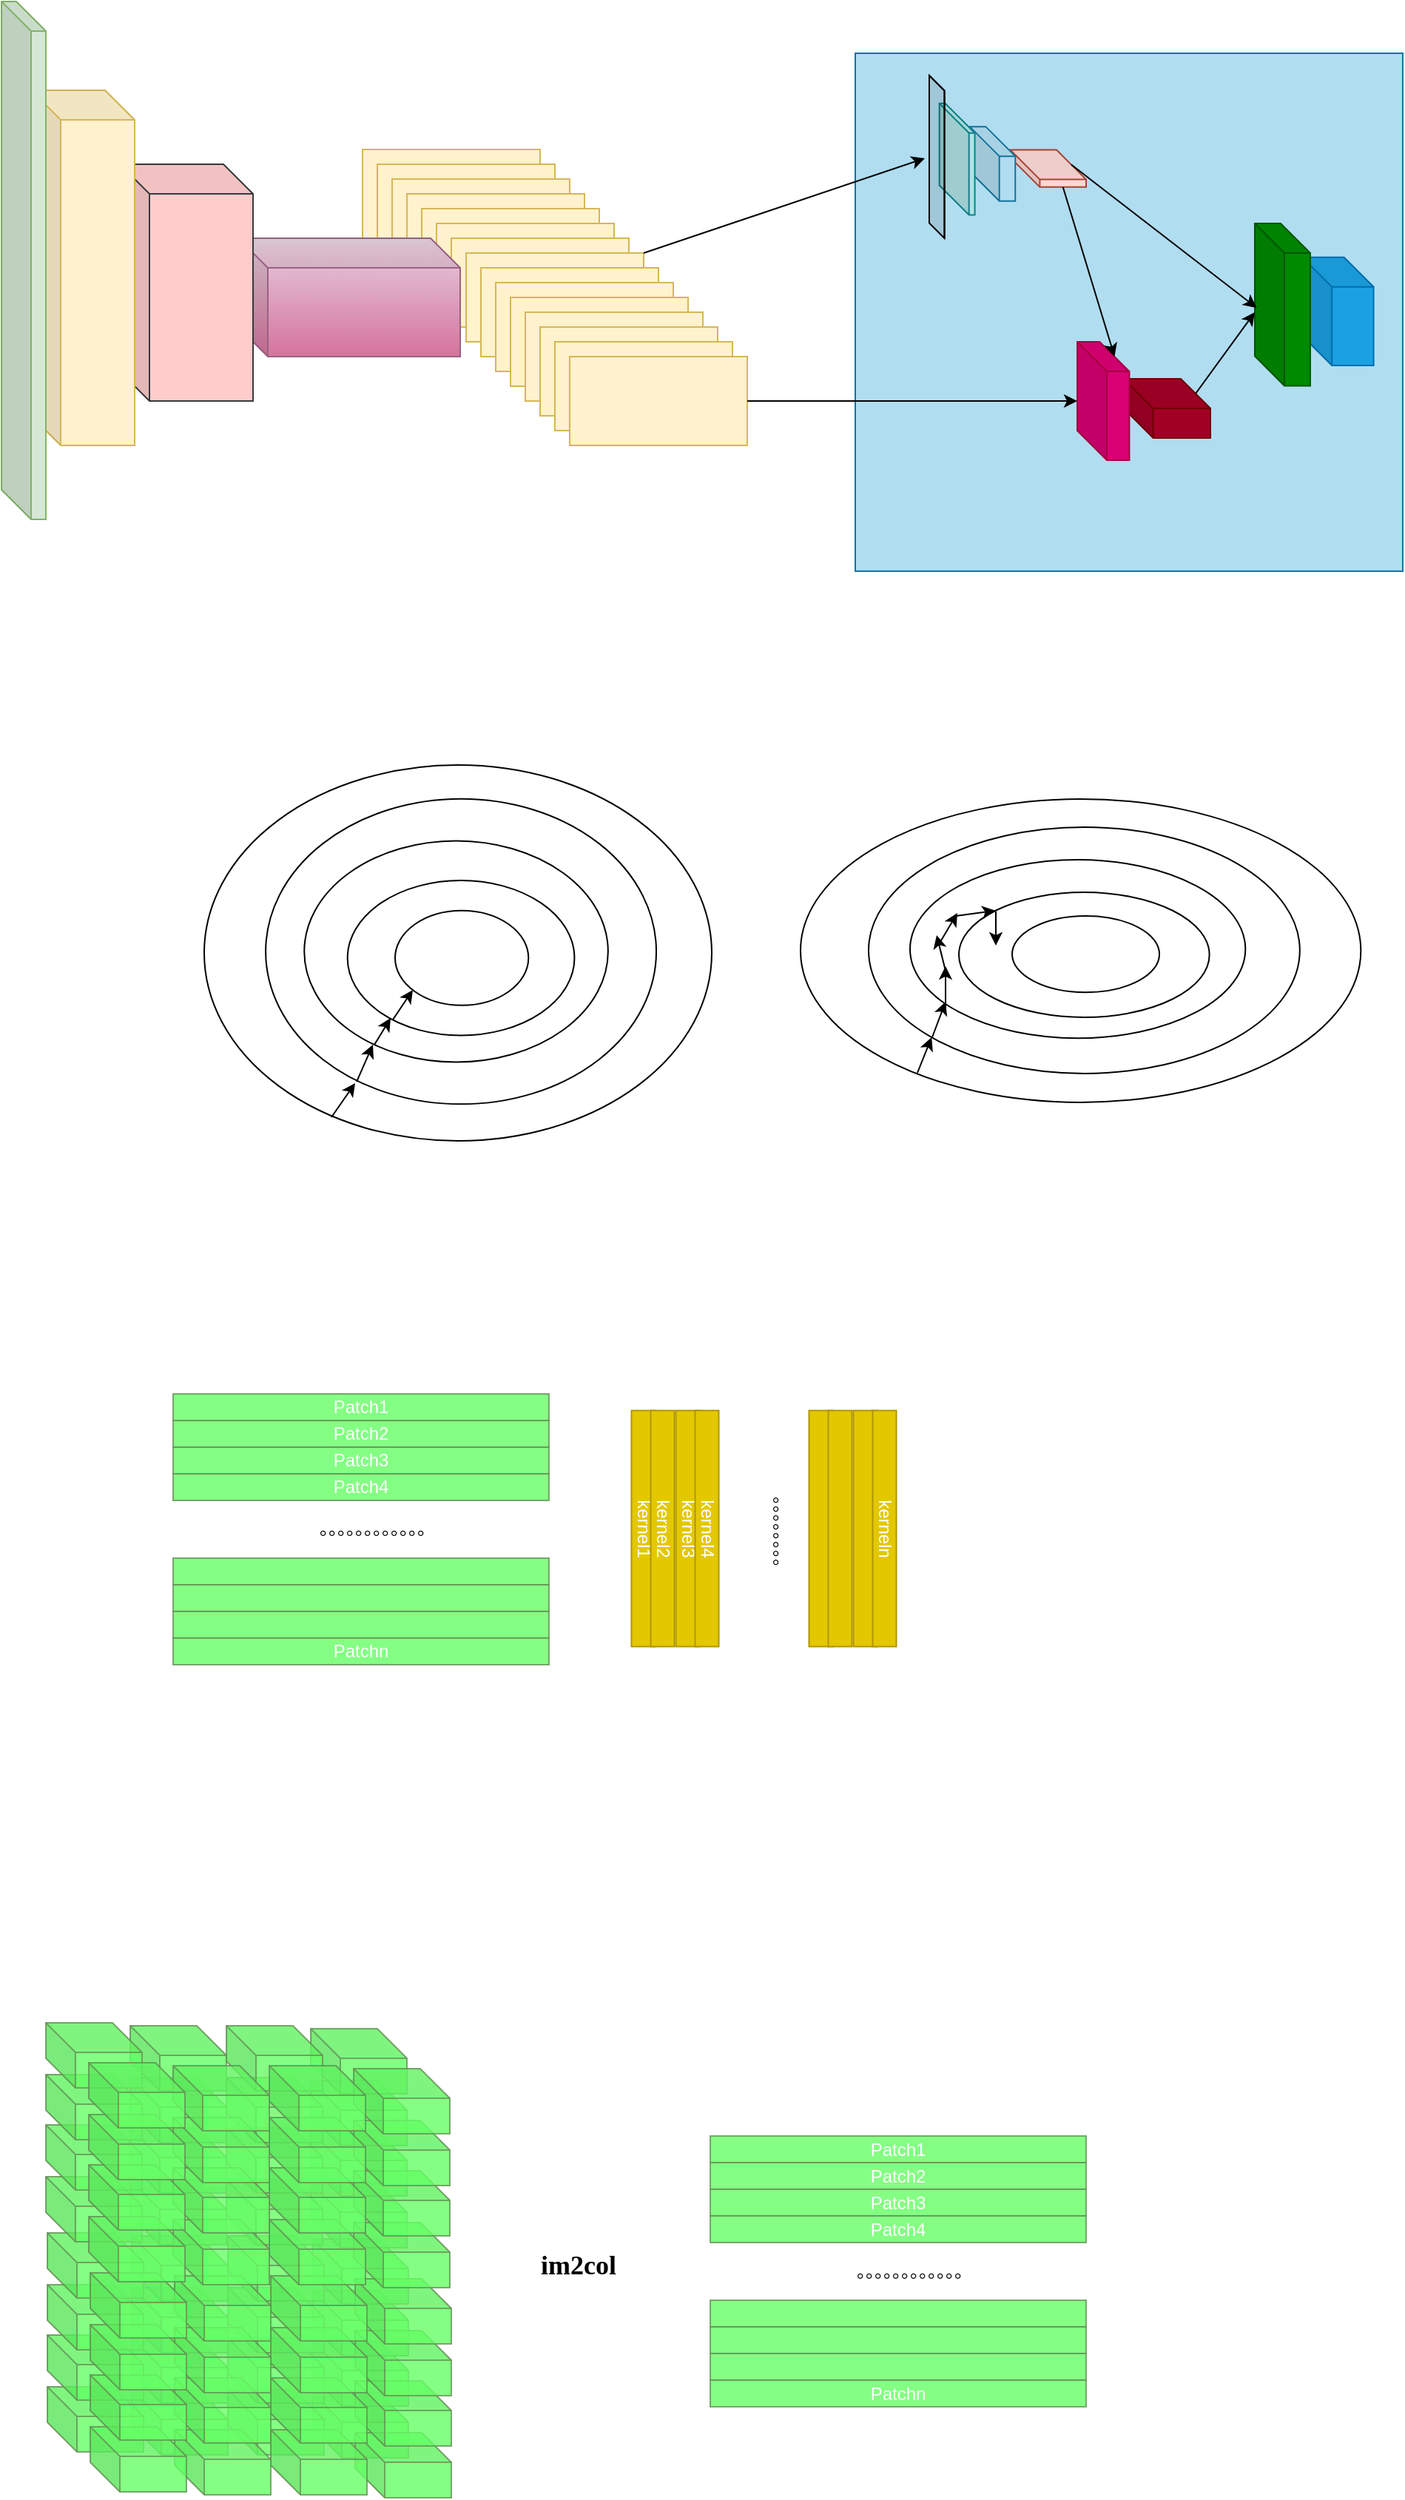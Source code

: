 <mxfile version="20.4.0" type="github">
  <diagram id="BGLzXk9twkR0PcoR008e" name="第 1 页">
    <mxGraphModel dx="1268" dy="50" grid="0" gridSize="10" guides="1" tooltips="1" connect="1" arrows="1" fold="1" page="0" pageScale="1" pageWidth="827" pageHeight="1169" math="0" shadow="0">
      <root>
        <mxCell id="0" />
        <mxCell id="1" parent="0" />
        <mxCell id="AI0_cdf8u8JtjX6jtt7x-130" value="" style="shape=cube;whiteSpace=wrap;html=1;boundedLbl=1;backgroundOutline=1;darkOpacity=0.05;darkOpacity2=0.1;strokeColor=#649155;strokeWidth=1;fontColor=#000000;fillColor=#66FF66;gradientColor=none;opacity=80;" vertex="1" parent="1">
          <mxGeometry x="204" y="2400" width="65" height="44" as="geometry" />
        </mxCell>
        <mxCell id="AI0_cdf8u8JtjX6jtt7x-131" value="" style="shape=cube;whiteSpace=wrap;html=1;boundedLbl=1;backgroundOutline=1;darkOpacity=0.05;darkOpacity2=0.1;strokeColor=#649155;strokeWidth=1;fontColor=#000000;fillColor=#66FF66;gradientColor=none;opacity=80;" vertex="1" parent="1">
          <mxGeometry x="204" y="2365" width="65" height="44" as="geometry" />
        </mxCell>
        <mxCell id="AI0_cdf8u8JtjX6jtt7x-132" value="" style="shape=cube;whiteSpace=wrap;html=1;boundedLbl=1;backgroundOutline=1;darkOpacity=0.05;darkOpacity2=0.1;strokeColor=#649155;strokeWidth=1;fontColor=#000000;fillColor=#66FF66;gradientColor=none;opacity=80;" vertex="1" parent="1">
          <mxGeometry x="147" y="2398" width="65" height="44" as="geometry" />
        </mxCell>
        <mxCell id="AI0_cdf8u8JtjX6jtt7x-133" value="" style="shape=cube;whiteSpace=wrap;html=1;boundedLbl=1;backgroundOutline=1;darkOpacity=0.05;darkOpacity2=0.1;strokeColor=#649155;strokeWidth=1;fontColor=#000000;fillColor=#66FF66;gradientColor=none;opacity=80;" vertex="1" parent="1">
          <mxGeometry x="147" y="2363" width="65" height="44" as="geometry" />
        </mxCell>
        <mxCell id="AI0_cdf8u8JtjX6jtt7x-134" value="" style="shape=cube;whiteSpace=wrap;html=1;boundedLbl=1;backgroundOutline=1;darkOpacity=0.05;darkOpacity2=0.1;strokeColor=#649155;strokeWidth=1;fontColor=#000000;fillColor=#66FF66;gradientColor=none;opacity=80;" vertex="1" parent="1">
          <mxGeometry x="204" y="2331" width="65" height="44" as="geometry" />
        </mxCell>
        <mxCell id="AI0_cdf8u8JtjX6jtt7x-135" value="" style="shape=cube;whiteSpace=wrap;html=1;boundedLbl=1;backgroundOutline=1;darkOpacity=0.05;darkOpacity2=0.1;strokeColor=#649155;strokeWidth=1;fontColor=#000000;fillColor=#66FF66;gradientColor=none;opacity=80;" vertex="1" parent="1">
          <mxGeometry x="204" y="2296" width="65" height="44" as="geometry" />
        </mxCell>
        <mxCell id="AI0_cdf8u8JtjX6jtt7x-136" value="" style="shape=cube;whiteSpace=wrap;html=1;boundedLbl=1;backgroundOutline=1;darkOpacity=0.05;darkOpacity2=0.1;strokeColor=#649155;strokeWidth=1;fontColor=#000000;fillColor=#66FF66;gradientColor=none;opacity=80;" vertex="1" parent="1">
          <mxGeometry x="147" y="2329" width="65" height="44" as="geometry" />
        </mxCell>
        <mxCell id="AI0_cdf8u8JtjX6jtt7x-137" value="" style="shape=cube;whiteSpace=wrap;html=1;boundedLbl=1;backgroundOutline=1;darkOpacity=0.05;darkOpacity2=0.1;strokeColor=#649155;strokeWidth=1;fontColor=#000000;fillColor=#66FF66;gradientColor=none;opacity=80;" vertex="1" parent="1">
          <mxGeometry x="147" y="2294" width="65" height="44" as="geometry" />
        </mxCell>
        <mxCell id="AI0_cdf8u8JtjX6jtt7x-138" value="" style="shape=cube;whiteSpace=wrap;html=1;boundedLbl=1;backgroundOutline=1;darkOpacity=0.05;darkOpacity2=0.1;strokeColor=#649155;strokeWidth=1;fontColor=#000000;fillColor=#66FF66;gradientColor=none;opacity=80;" vertex="1" parent="1">
          <mxGeometry x="233" y="2427" width="65" height="44" as="geometry" />
        </mxCell>
        <mxCell id="AI0_cdf8u8JtjX6jtt7x-139" value="" style="shape=cube;whiteSpace=wrap;html=1;boundedLbl=1;backgroundOutline=1;darkOpacity=0.05;darkOpacity2=0.1;strokeColor=#649155;strokeWidth=1;fontColor=#000000;fillColor=#66FF66;gradientColor=none;opacity=80;" vertex="1" parent="1">
          <mxGeometry x="233" y="2392" width="65" height="44" as="geometry" />
        </mxCell>
        <mxCell id="AI0_cdf8u8JtjX6jtt7x-140" value="" style="shape=cube;whiteSpace=wrap;html=1;boundedLbl=1;backgroundOutline=1;darkOpacity=0.05;darkOpacity2=0.1;strokeColor=#649155;strokeWidth=1;fontColor=#000000;fillColor=#66FF66;gradientColor=none;opacity=80;" vertex="1" parent="1">
          <mxGeometry x="176" y="2425" width="65" height="44" as="geometry" />
        </mxCell>
        <mxCell id="AI0_cdf8u8JtjX6jtt7x-141" value="" style="shape=cube;whiteSpace=wrap;html=1;boundedLbl=1;backgroundOutline=1;darkOpacity=0.05;darkOpacity2=0.1;strokeColor=#649155;strokeWidth=1;fontColor=#000000;fillColor=#66FF66;gradientColor=none;opacity=80;" vertex="1" parent="1">
          <mxGeometry x="176" y="2390" width="65" height="44" as="geometry" />
        </mxCell>
        <mxCell id="AI0_cdf8u8JtjX6jtt7x-142" value="" style="shape=cube;whiteSpace=wrap;html=1;boundedLbl=1;backgroundOutline=1;darkOpacity=0.05;darkOpacity2=0.1;strokeColor=#649155;strokeWidth=1;fontColor=#000000;fillColor=#66FF66;gradientColor=none;opacity=80;" vertex="1" parent="1">
          <mxGeometry x="233" y="2358" width="65" height="44" as="geometry" />
        </mxCell>
        <mxCell id="AI0_cdf8u8JtjX6jtt7x-143" value="" style="shape=cube;whiteSpace=wrap;html=1;boundedLbl=1;backgroundOutline=1;darkOpacity=0.05;darkOpacity2=0.1;strokeColor=#649155;strokeWidth=1;fontColor=#000000;fillColor=#66FF66;gradientColor=none;opacity=80;" vertex="1" parent="1">
          <mxGeometry x="233" y="2323" width="65" height="44" as="geometry" />
        </mxCell>
        <mxCell id="AI0_cdf8u8JtjX6jtt7x-144" value="" style="shape=cube;whiteSpace=wrap;html=1;boundedLbl=1;backgroundOutline=1;darkOpacity=0.05;darkOpacity2=0.1;strokeColor=#649155;strokeWidth=1;fontColor=#000000;fillColor=#66FF66;gradientColor=none;opacity=80;" vertex="1" parent="1">
          <mxGeometry x="176" y="2356" width="65" height="44" as="geometry" />
        </mxCell>
        <mxCell id="AI0_cdf8u8JtjX6jtt7x-145" value="" style="shape=cube;whiteSpace=wrap;html=1;boundedLbl=1;backgroundOutline=1;darkOpacity=0.05;darkOpacity2=0.1;strokeColor=#649155;strokeWidth=1;fontColor=#000000;fillColor=#66FF66;gradientColor=none;opacity=80;" vertex="1" parent="1">
          <mxGeometry x="176" y="2321" width="65" height="44" as="geometry" />
        </mxCell>
        <mxCell id="AI0_cdf8u8JtjX6jtt7x-146" value="" style="shape=cube;whiteSpace=wrap;html=1;boundedLbl=1;backgroundOutline=1;darkOpacity=0.05;darkOpacity2=0.1;strokeColor=#649155;strokeWidth=1;fontColor=#000000;fillColor=#66FF66;gradientColor=none;opacity=80;" vertex="1" parent="1">
          <mxGeometry x="82" y="2398" width="65" height="44" as="geometry" />
        </mxCell>
        <mxCell id="AI0_cdf8u8JtjX6jtt7x-147" value="" style="shape=cube;whiteSpace=wrap;html=1;boundedLbl=1;backgroundOutline=1;darkOpacity=0.05;darkOpacity2=0.1;strokeColor=#649155;strokeWidth=1;fontColor=#000000;fillColor=#66FF66;gradientColor=none;opacity=80;" vertex="1" parent="1">
          <mxGeometry x="82" y="2363" width="65" height="44" as="geometry" />
        </mxCell>
        <mxCell id="AI0_cdf8u8JtjX6jtt7x-148" value="" style="shape=cube;whiteSpace=wrap;html=1;boundedLbl=1;backgroundOutline=1;darkOpacity=0.05;darkOpacity2=0.1;strokeColor=#649155;strokeWidth=1;fontColor=#000000;fillColor=#66FF66;gradientColor=none;opacity=80;" vertex="1" parent="1">
          <mxGeometry x="25" y="2396" width="65" height="44" as="geometry" />
        </mxCell>
        <mxCell id="AI0_cdf8u8JtjX6jtt7x-149" value="" style="shape=cube;whiteSpace=wrap;html=1;boundedLbl=1;backgroundOutline=1;darkOpacity=0.05;darkOpacity2=0.1;strokeColor=#649155;strokeWidth=1;fontColor=#000000;fillColor=#66FF66;gradientColor=none;opacity=80;" vertex="1" parent="1">
          <mxGeometry x="25" y="2361" width="65" height="44" as="geometry" />
        </mxCell>
        <mxCell id="AI0_cdf8u8JtjX6jtt7x-150" value="" style="shape=cube;whiteSpace=wrap;html=1;boundedLbl=1;backgroundOutline=1;darkOpacity=0.05;darkOpacity2=0.1;strokeColor=#649155;strokeWidth=1;fontColor=#000000;fillColor=#66FF66;gradientColor=none;opacity=80;" vertex="1" parent="1">
          <mxGeometry x="82" y="2329" width="65" height="44" as="geometry" />
        </mxCell>
        <mxCell id="AI0_cdf8u8JtjX6jtt7x-151" value="" style="shape=cube;whiteSpace=wrap;html=1;boundedLbl=1;backgroundOutline=1;darkOpacity=0.05;darkOpacity2=0.1;strokeColor=#649155;strokeWidth=1;fontColor=#000000;fillColor=#66FF66;gradientColor=none;opacity=80;" vertex="1" parent="1">
          <mxGeometry x="82" y="2294" width="65" height="44" as="geometry" />
        </mxCell>
        <mxCell id="AI0_cdf8u8JtjX6jtt7x-152" value="" style="shape=cube;whiteSpace=wrap;html=1;boundedLbl=1;backgroundOutline=1;darkOpacity=0.05;darkOpacity2=0.1;strokeColor=#649155;strokeWidth=1;fontColor=#000000;fillColor=#66FF66;gradientColor=none;opacity=80;" vertex="1" parent="1">
          <mxGeometry x="25" y="2327" width="65" height="44" as="geometry" />
        </mxCell>
        <mxCell id="AI0_cdf8u8JtjX6jtt7x-153" value="" style="shape=cube;whiteSpace=wrap;html=1;boundedLbl=1;backgroundOutline=1;darkOpacity=0.05;darkOpacity2=0.1;strokeColor=#649155;strokeWidth=1;fontColor=#000000;fillColor=#66FF66;gradientColor=none;opacity=80;" vertex="1" parent="1">
          <mxGeometry x="25" y="2292" width="65" height="44" as="geometry" />
        </mxCell>
        <mxCell id="AI0_cdf8u8JtjX6jtt7x-154" value="" style="shape=cube;whiteSpace=wrap;html=1;boundedLbl=1;backgroundOutline=1;darkOpacity=0.05;darkOpacity2=0.1;strokeColor=#649155;strokeWidth=1;fontColor=#000000;fillColor=#66FF66;gradientColor=none;opacity=80;" vertex="1" parent="1">
          <mxGeometry x="111" y="2425" width="65" height="44" as="geometry" />
        </mxCell>
        <mxCell id="AI0_cdf8u8JtjX6jtt7x-155" value="" style="shape=cube;whiteSpace=wrap;html=1;boundedLbl=1;backgroundOutline=1;darkOpacity=0.05;darkOpacity2=0.1;strokeColor=#649155;strokeWidth=1;fontColor=#000000;fillColor=#66FF66;gradientColor=none;opacity=80;" vertex="1" parent="1">
          <mxGeometry x="111" y="2390" width="65" height="44" as="geometry" />
        </mxCell>
        <mxCell id="AI0_cdf8u8JtjX6jtt7x-156" value="" style="shape=cube;whiteSpace=wrap;html=1;boundedLbl=1;backgroundOutline=1;darkOpacity=0.05;darkOpacity2=0.1;strokeColor=#649155;strokeWidth=1;fontColor=#000000;fillColor=#66FF66;gradientColor=none;opacity=80;" vertex="1" parent="1">
          <mxGeometry x="54" y="2423" width="65" height="44" as="geometry" />
        </mxCell>
        <mxCell id="AI0_cdf8u8JtjX6jtt7x-157" value="" style="shape=cube;whiteSpace=wrap;html=1;boundedLbl=1;backgroundOutline=1;darkOpacity=0.05;darkOpacity2=0.1;strokeColor=#649155;strokeWidth=1;fontColor=#000000;fillColor=#66FF66;gradientColor=none;opacity=80;" vertex="1" parent="1">
          <mxGeometry x="54" y="2388" width="65" height="44" as="geometry" />
        </mxCell>
        <mxCell id="AI0_cdf8u8JtjX6jtt7x-158" value="" style="shape=cube;whiteSpace=wrap;html=1;boundedLbl=1;backgroundOutline=1;darkOpacity=0.05;darkOpacity2=0.1;strokeColor=#649155;strokeWidth=1;fontColor=#000000;fillColor=#66FF66;gradientColor=none;opacity=80;" vertex="1" parent="1">
          <mxGeometry x="111" y="2356" width="65" height="44" as="geometry" />
        </mxCell>
        <mxCell id="AI0_cdf8u8JtjX6jtt7x-159" value="" style="shape=cube;whiteSpace=wrap;html=1;boundedLbl=1;backgroundOutline=1;darkOpacity=0.05;darkOpacity2=0.1;strokeColor=#649155;strokeWidth=1;fontColor=#000000;fillColor=#66FF66;gradientColor=none;opacity=80;" vertex="1" parent="1">
          <mxGeometry x="111" y="2321" width="65" height="44" as="geometry" />
        </mxCell>
        <mxCell id="AI0_cdf8u8JtjX6jtt7x-160" value="" style="shape=cube;whiteSpace=wrap;html=1;boundedLbl=1;backgroundOutline=1;darkOpacity=0.05;darkOpacity2=0.1;strokeColor=#649155;strokeWidth=1;fontColor=#000000;fillColor=#66FF66;gradientColor=none;opacity=80;" vertex="1" parent="1">
          <mxGeometry x="54" y="2354" width="65" height="44" as="geometry" />
        </mxCell>
        <mxCell id="AI0_cdf8u8JtjX6jtt7x-161" value="" style="shape=cube;whiteSpace=wrap;html=1;boundedLbl=1;backgroundOutline=1;darkOpacity=0.05;darkOpacity2=0.1;strokeColor=#649155;strokeWidth=1;fontColor=#000000;fillColor=#66FF66;gradientColor=none;opacity=80;" vertex="1" parent="1">
          <mxGeometry x="54" y="2319" width="65" height="44" as="geometry" />
        </mxCell>
        <mxCell id="AI0_cdf8u8JtjX6jtt7x-114" value="" style="shape=cube;whiteSpace=wrap;html=1;boundedLbl=1;backgroundOutline=1;darkOpacity=0.05;darkOpacity2=0.1;strokeColor=#649155;strokeWidth=1;fontColor=#000000;fillColor=#66FF66;gradientColor=none;opacity=80;" vertex="1" parent="1">
          <mxGeometry x="203.0" y="2258" width="65" height="44" as="geometry" />
        </mxCell>
        <mxCell id="AI0_cdf8u8JtjX6jtt7x-115" value="" style="shape=cube;whiteSpace=wrap;html=1;boundedLbl=1;backgroundOutline=1;darkOpacity=0.05;darkOpacity2=0.1;strokeColor=#649155;strokeWidth=1;fontColor=#000000;fillColor=#66FF66;gradientColor=none;opacity=80;" vertex="1" parent="1">
          <mxGeometry x="203.0" y="2223" width="65" height="44" as="geometry" />
        </mxCell>
        <mxCell id="AI0_cdf8u8JtjX6jtt7x-116" value="" style="shape=cube;whiteSpace=wrap;html=1;boundedLbl=1;backgroundOutline=1;darkOpacity=0.05;darkOpacity2=0.1;strokeColor=#649155;strokeWidth=1;fontColor=#000000;fillColor=#66FF66;gradientColor=none;opacity=80;" vertex="1" parent="1">
          <mxGeometry x="146.0" y="2256" width="65" height="44" as="geometry" />
        </mxCell>
        <mxCell id="AI0_cdf8u8JtjX6jtt7x-117" value="" style="shape=cube;whiteSpace=wrap;html=1;boundedLbl=1;backgroundOutline=1;darkOpacity=0.05;darkOpacity2=0.1;strokeColor=#649155;strokeWidth=1;fontColor=#000000;fillColor=#66FF66;gradientColor=none;opacity=80;" vertex="1" parent="1">
          <mxGeometry x="146.0" y="2221" width="65" height="44" as="geometry" />
        </mxCell>
        <mxCell id="AI0_cdf8u8JtjX6jtt7x-118" value="" style="shape=cube;whiteSpace=wrap;html=1;boundedLbl=1;backgroundOutline=1;darkOpacity=0.05;darkOpacity2=0.1;strokeColor=#649155;strokeWidth=1;fontColor=#000000;fillColor=#66FF66;gradientColor=none;opacity=80;" vertex="1" parent="1">
          <mxGeometry x="203.0" y="2189" width="65" height="44" as="geometry" />
        </mxCell>
        <mxCell id="AI0_cdf8u8JtjX6jtt7x-119" value="" style="shape=cube;whiteSpace=wrap;html=1;boundedLbl=1;backgroundOutline=1;darkOpacity=0.05;darkOpacity2=0.1;strokeColor=#649155;strokeWidth=1;fontColor=#000000;fillColor=#66FF66;gradientColor=none;opacity=80;" vertex="1" parent="1">
          <mxGeometry x="203.0" y="2154" width="65" height="44" as="geometry" />
        </mxCell>
        <mxCell id="AI0_cdf8u8JtjX6jtt7x-120" value="" style="shape=cube;whiteSpace=wrap;html=1;boundedLbl=1;backgroundOutline=1;darkOpacity=0.05;darkOpacity2=0.1;strokeColor=#649155;strokeWidth=1;fontColor=#000000;fillColor=#66FF66;gradientColor=none;opacity=80;" vertex="1" parent="1">
          <mxGeometry x="146.0" y="2187" width="65" height="44" as="geometry" />
        </mxCell>
        <mxCell id="AI0_cdf8u8JtjX6jtt7x-121" value="" style="shape=cube;whiteSpace=wrap;html=1;boundedLbl=1;backgroundOutline=1;darkOpacity=0.05;darkOpacity2=0.1;strokeColor=#649155;strokeWidth=1;fontColor=#000000;fillColor=#66FF66;gradientColor=none;opacity=80;" vertex="1" parent="1">
          <mxGeometry x="146.0" y="2152" width="65" height="44" as="geometry" />
        </mxCell>
        <mxCell id="AI0_cdf8u8JtjX6jtt7x-122" value="" style="shape=cube;whiteSpace=wrap;html=1;boundedLbl=1;backgroundOutline=1;darkOpacity=0.05;darkOpacity2=0.1;strokeColor=#649155;strokeWidth=1;fontColor=#000000;fillColor=#66FF66;gradientColor=none;opacity=80;" vertex="1" parent="1">
          <mxGeometry x="232.0" y="2285" width="65" height="44" as="geometry" />
        </mxCell>
        <mxCell id="AI0_cdf8u8JtjX6jtt7x-123" value="" style="shape=cube;whiteSpace=wrap;html=1;boundedLbl=1;backgroundOutline=1;darkOpacity=0.05;darkOpacity2=0.1;strokeColor=#649155;strokeWidth=1;fontColor=#000000;fillColor=#66FF66;gradientColor=none;opacity=80;" vertex="1" parent="1">
          <mxGeometry x="232.0" y="2250" width="65" height="44" as="geometry" />
        </mxCell>
        <mxCell id="AI0_cdf8u8JtjX6jtt7x-124" value="" style="shape=cube;whiteSpace=wrap;html=1;boundedLbl=1;backgroundOutline=1;darkOpacity=0.05;darkOpacity2=0.1;strokeColor=#649155;strokeWidth=1;fontColor=#000000;fillColor=#66FF66;gradientColor=none;opacity=80;" vertex="1" parent="1">
          <mxGeometry x="175.0" y="2283" width="65" height="44" as="geometry" />
        </mxCell>
        <mxCell id="AI0_cdf8u8JtjX6jtt7x-125" value="" style="shape=cube;whiteSpace=wrap;html=1;boundedLbl=1;backgroundOutline=1;darkOpacity=0.05;darkOpacity2=0.1;strokeColor=#649155;strokeWidth=1;fontColor=#000000;fillColor=#66FF66;gradientColor=none;opacity=80;" vertex="1" parent="1">
          <mxGeometry x="175.0" y="2248" width="65" height="44" as="geometry" />
        </mxCell>
        <mxCell id="AI0_cdf8u8JtjX6jtt7x-126" value="" style="shape=cube;whiteSpace=wrap;html=1;boundedLbl=1;backgroundOutline=1;darkOpacity=0.05;darkOpacity2=0.1;strokeColor=#649155;strokeWidth=1;fontColor=#000000;fillColor=#66FF66;gradientColor=none;opacity=80;" vertex="1" parent="1">
          <mxGeometry x="232.0" y="2216" width="65" height="44" as="geometry" />
        </mxCell>
        <mxCell id="AI0_cdf8u8JtjX6jtt7x-127" value="" style="shape=cube;whiteSpace=wrap;html=1;boundedLbl=1;backgroundOutline=1;darkOpacity=0.05;darkOpacity2=0.1;strokeColor=#649155;strokeWidth=1;fontColor=#000000;fillColor=#66FF66;gradientColor=none;opacity=80;" vertex="1" parent="1">
          <mxGeometry x="232.0" y="2181" width="65" height="44" as="geometry" />
        </mxCell>
        <mxCell id="AI0_cdf8u8JtjX6jtt7x-128" value="" style="shape=cube;whiteSpace=wrap;html=1;boundedLbl=1;backgroundOutline=1;darkOpacity=0.05;darkOpacity2=0.1;strokeColor=#649155;strokeWidth=1;fontColor=#000000;fillColor=#66FF66;gradientColor=none;opacity=80;" vertex="1" parent="1">
          <mxGeometry x="175.0" y="2214" width="65" height="44" as="geometry" />
        </mxCell>
        <mxCell id="AI0_cdf8u8JtjX6jtt7x-129" value="" style="shape=cube;whiteSpace=wrap;html=1;boundedLbl=1;backgroundOutline=1;darkOpacity=0.05;darkOpacity2=0.1;strokeColor=#649155;strokeWidth=1;fontColor=#000000;fillColor=#66FF66;gradientColor=none;opacity=80;" vertex="1" parent="1">
          <mxGeometry x="175.0" y="2179" width="65" height="44" as="geometry" />
        </mxCell>
        <mxCell id="AI0_cdf8u8JtjX6jtt7x-106" value="" style="shape=cube;whiteSpace=wrap;html=1;boundedLbl=1;backgroundOutline=1;darkOpacity=0.05;darkOpacity2=0.1;strokeColor=#649155;strokeWidth=1;fontColor=#000000;fillColor=#66FF66;gradientColor=none;opacity=80;" vertex="1" parent="1">
          <mxGeometry x="81" y="2256" width="65" height="44" as="geometry" />
        </mxCell>
        <mxCell id="AI0_cdf8u8JtjX6jtt7x-107" value="" style="shape=cube;whiteSpace=wrap;html=1;boundedLbl=1;backgroundOutline=1;darkOpacity=0.05;darkOpacity2=0.1;strokeColor=#649155;strokeWidth=1;fontColor=#000000;fillColor=#66FF66;gradientColor=none;opacity=80;" vertex="1" parent="1">
          <mxGeometry x="81" y="2221" width="65" height="44" as="geometry" />
        </mxCell>
        <mxCell id="AI0_cdf8u8JtjX6jtt7x-108" value="" style="shape=cube;whiteSpace=wrap;html=1;boundedLbl=1;backgroundOutline=1;darkOpacity=0.05;darkOpacity2=0.1;strokeColor=#649155;strokeWidth=1;fontColor=#000000;fillColor=#66FF66;gradientColor=none;opacity=80;" vertex="1" parent="1">
          <mxGeometry x="24" y="2254" width="65" height="44" as="geometry" />
        </mxCell>
        <mxCell id="AI0_cdf8u8JtjX6jtt7x-109" value="" style="shape=cube;whiteSpace=wrap;html=1;boundedLbl=1;backgroundOutline=1;darkOpacity=0.05;darkOpacity2=0.1;strokeColor=#649155;strokeWidth=1;fontColor=#000000;fillColor=#66FF66;gradientColor=none;opacity=80;" vertex="1" parent="1">
          <mxGeometry x="24" y="2219" width="65" height="44" as="geometry" />
        </mxCell>
        <mxCell id="AI0_cdf8u8JtjX6jtt7x-110" value="" style="shape=cube;whiteSpace=wrap;html=1;boundedLbl=1;backgroundOutline=1;darkOpacity=0.05;darkOpacity2=0.1;strokeColor=#649155;strokeWidth=1;fontColor=#000000;fillColor=#66FF66;gradientColor=none;opacity=80;" vertex="1" parent="1">
          <mxGeometry x="81" y="2187" width="65" height="44" as="geometry" />
        </mxCell>
        <mxCell id="AI0_cdf8u8JtjX6jtt7x-111" value="" style="shape=cube;whiteSpace=wrap;html=1;boundedLbl=1;backgroundOutline=1;darkOpacity=0.05;darkOpacity2=0.1;strokeColor=#649155;strokeWidth=1;fontColor=#000000;fillColor=#66FF66;gradientColor=none;opacity=80;" vertex="1" parent="1">
          <mxGeometry x="81" y="2152" width="65" height="44" as="geometry" />
        </mxCell>
        <mxCell id="AI0_cdf8u8JtjX6jtt7x-112" value="" style="shape=cube;whiteSpace=wrap;html=1;boundedLbl=1;backgroundOutline=1;darkOpacity=0.05;darkOpacity2=0.1;strokeColor=#649155;strokeWidth=1;fontColor=#000000;fillColor=#66FF66;gradientColor=none;opacity=80;" vertex="1" parent="1">
          <mxGeometry x="24" y="2185" width="65" height="44" as="geometry" />
        </mxCell>
        <mxCell id="AI0_cdf8u8JtjX6jtt7x-113" value="" style="shape=cube;whiteSpace=wrap;html=1;boundedLbl=1;backgroundOutline=1;darkOpacity=0.05;darkOpacity2=0.1;strokeColor=#649155;strokeWidth=1;fontColor=#000000;fillColor=#66FF66;gradientColor=none;opacity=80;" vertex="1" parent="1">
          <mxGeometry x="24" y="2150" width="65" height="44" as="geometry" />
        </mxCell>
        <mxCell id="AI0_cdf8u8JtjX6jtt7x-94" value="" style="shape=cube;whiteSpace=wrap;html=1;boundedLbl=1;backgroundOutline=1;darkOpacity=0.05;darkOpacity2=0.1;strokeColor=#649155;strokeWidth=1;fontColor=#000000;fillColor=#66FF66;gradientColor=none;opacity=80;" vertex="1" parent="1">
          <mxGeometry x="110" y="2283" width="65" height="44" as="geometry" />
        </mxCell>
        <mxCell id="AI0_cdf8u8JtjX6jtt7x-95" value="" style="shape=cube;whiteSpace=wrap;html=1;boundedLbl=1;backgroundOutline=1;darkOpacity=0.05;darkOpacity2=0.1;strokeColor=#649155;strokeWidth=1;fontColor=#000000;fillColor=#66FF66;gradientColor=none;opacity=80;" vertex="1" parent="1">
          <mxGeometry x="110" y="2248" width="65" height="44" as="geometry" />
        </mxCell>
        <mxCell id="AI0_cdf8u8JtjX6jtt7x-96" value="" style="shape=cube;whiteSpace=wrap;html=1;boundedLbl=1;backgroundOutline=1;darkOpacity=0.05;darkOpacity2=0.1;strokeColor=#649155;strokeWidth=1;fontColor=#000000;fillColor=#66FF66;gradientColor=none;opacity=80;" vertex="1" parent="1">
          <mxGeometry x="53" y="2281" width="65" height="44" as="geometry" />
        </mxCell>
        <mxCell id="AI0_cdf8u8JtjX6jtt7x-97" value="" style="shape=cube;whiteSpace=wrap;html=1;boundedLbl=1;backgroundOutline=1;darkOpacity=0.05;darkOpacity2=0.1;strokeColor=#649155;strokeWidth=1;fontColor=#000000;fillColor=#66FF66;gradientColor=none;opacity=80;" vertex="1" parent="1">
          <mxGeometry x="53" y="2246" width="65" height="44" as="geometry" />
        </mxCell>
        <mxCell id="AI0_cdf8u8JtjX6jtt7x-89" value="" style="shape=cube;whiteSpace=wrap;html=1;boundedLbl=1;backgroundOutline=1;darkOpacity=0.05;darkOpacity2=0.1;strokeColor=#649155;strokeWidth=1;fontColor=#000000;fillColor=#66FF66;gradientColor=none;opacity=80;" vertex="1" parent="1">
          <mxGeometry x="110" y="2214" width="65" height="44" as="geometry" />
        </mxCell>
        <mxCell id="AI0_cdf8u8JtjX6jtt7x-87" value="" style="shape=cube;whiteSpace=wrap;html=1;boundedLbl=1;backgroundOutline=1;darkOpacity=0.05;darkOpacity2=0.1;strokeColor=#649155;strokeWidth=1;fontColor=#000000;fillColor=#66FF66;gradientColor=none;opacity=80;" vertex="1" parent="1">
          <mxGeometry x="110" y="2179" width="65" height="44" as="geometry" />
        </mxCell>
        <mxCell id="AI0_cdf8u8JtjX6jtt7x-88" value="" style="shape=cube;whiteSpace=wrap;html=1;boundedLbl=1;backgroundOutline=1;darkOpacity=0.05;darkOpacity2=0.1;strokeColor=#649155;strokeWidth=1;fontColor=#000000;fillColor=#66FF66;gradientColor=none;opacity=80;" vertex="1" parent="1">
          <mxGeometry x="53" y="2212" width="65" height="44" as="geometry" />
        </mxCell>
        <mxCell id="dXBn1VT0IYcO648EgitK-8" value="" style="rounded=0;whiteSpace=wrap;html=1;fillColor=#fff2cc;strokeColor=#d6b656;" parent="1" vertex="1">
          <mxGeometry x="238" y="884" width="120" height="60" as="geometry" />
        </mxCell>
        <mxCell id="dXBn1VT0IYcO648EgitK-9" value="" style="rounded=0;whiteSpace=wrap;html=1;fillColor=#fff2cc;strokeColor=#d6b656;" parent="1" vertex="1">
          <mxGeometry x="248" y="894" width="120" height="60" as="geometry" />
        </mxCell>
        <mxCell id="dXBn1VT0IYcO648EgitK-10" value="" style="rounded=0;whiteSpace=wrap;html=1;fillColor=#fff2cc;strokeColor=#d6b656;" parent="1" vertex="1">
          <mxGeometry x="258" y="904" width="120" height="60" as="geometry" />
        </mxCell>
        <mxCell id="dXBn1VT0IYcO648EgitK-11" value="" style="rounded=0;whiteSpace=wrap;html=1;fillColor=#fff2cc;strokeColor=#d6b656;" parent="1" vertex="1">
          <mxGeometry x="268" y="914" width="120" height="60" as="geometry" />
        </mxCell>
        <mxCell id="dXBn1VT0IYcO648EgitK-12" value="" style="rounded=0;whiteSpace=wrap;html=1;fillColor=#fff2cc;strokeColor=#d6b656;" parent="1" vertex="1">
          <mxGeometry x="278" y="924" width="120" height="60" as="geometry" />
        </mxCell>
        <mxCell id="dXBn1VT0IYcO648EgitK-13" value="" style="rounded=0;whiteSpace=wrap;html=1;fillColor=#fff2cc;strokeColor=#d6b656;" parent="1" vertex="1">
          <mxGeometry x="288" y="934" width="120" height="60" as="geometry" />
        </mxCell>
        <mxCell id="dXBn1VT0IYcO648EgitK-14" value="" style="rounded=0;whiteSpace=wrap;html=1;fillColor=#fff2cc;strokeColor=#d6b656;" parent="1" vertex="1">
          <mxGeometry x="298" y="944" width="120" height="60" as="geometry" />
        </mxCell>
        <mxCell id="dXBn1VT0IYcO648EgitK-15" value="" style="rounded=0;whiteSpace=wrap;html=1;fillColor=#fff2cc;strokeColor=#d6b656;" parent="1" vertex="1">
          <mxGeometry x="308" y="954" width="120" height="60" as="geometry" />
        </mxCell>
        <mxCell id="dXBn1VT0IYcO648EgitK-16" value="" style="rounded=0;whiteSpace=wrap;html=1;fillColor=#fff2cc;strokeColor=#d6b656;" parent="1" vertex="1">
          <mxGeometry x="318" y="964" width="120" height="60" as="geometry" />
        </mxCell>
        <mxCell id="dXBn1VT0IYcO648EgitK-17" value="" style="rounded=0;whiteSpace=wrap;html=1;fillColor=#fff2cc;strokeColor=#d6b656;" parent="1" vertex="1">
          <mxGeometry x="328" y="974" width="120" height="60" as="geometry" />
        </mxCell>
        <mxCell id="dXBn1VT0IYcO648EgitK-18" value="" style="rounded=0;whiteSpace=wrap;html=1;fillColor=#fff2cc;strokeColor=#d6b656;" parent="1" vertex="1">
          <mxGeometry x="338" y="984" width="120" height="60" as="geometry" />
        </mxCell>
        <mxCell id="dXBn1VT0IYcO648EgitK-19" value="" style="rounded=0;whiteSpace=wrap;html=1;fillColor=#fff2cc;strokeColor=#d6b656;" parent="1" vertex="1">
          <mxGeometry x="348" y="994" width="120" height="60" as="geometry" />
        </mxCell>
        <mxCell id="dXBn1VT0IYcO648EgitK-20" value="" style="rounded=0;whiteSpace=wrap;html=1;fillColor=#fff2cc;strokeColor=#d6b656;" parent="1" vertex="1">
          <mxGeometry x="358" y="1004" width="120" height="60" as="geometry" />
        </mxCell>
        <mxCell id="dXBn1VT0IYcO648EgitK-21" value="" style="rounded=0;whiteSpace=wrap;html=1;fillColor=#fff2cc;strokeColor=#d6b656;" parent="1" vertex="1">
          <mxGeometry x="368" y="1014" width="120" height="60" as="geometry" />
        </mxCell>
        <mxCell id="dXBn1VT0IYcO648EgitK-22" value="" style="rounded=0;whiteSpace=wrap;html=1;fillColor=#fff2cc;strokeColor=#d6b656;" parent="1" vertex="1">
          <mxGeometry x="378" y="1024" width="120" height="60" as="geometry" />
        </mxCell>
        <mxCell id="dXBn1VT0IYcO648EgitK-6" value="" style="shape=cube;whiteSpace=wrap;html=1;boundedLbl=1;backgroundOutline=1;darkOpacity=0.05;darkOpacity2=0.1;fillColor=#e6d0de;gradientColor=#d5739d;strokeColor=#996185;" parent="1" vertex="1">
          <mxGeometry x="154" y="944" width="150" height="80" as="geometry" />
        </mxCell>
        <mxCell id="dXBn1VT0IYcO648EgitK-5" value="" style="shape=cube;whiteSpace=wrap;html=1;boundedLbl=1;backgroundOutline=1;darkOpacity=0.05;darkOpacity2=0.1;fillColor=#ffcccc;strokeColor=#36393d;" parent="1" vertex="1">
          <mxGeometry x="74" y="894" width="90" height="160" as="geometry" />
        </mxCell>
        <mxCell id="dXBn1VT0IYcO648EgitK-4" value="" style="shape=cube;whiteSpace=wrap;html=1;boundedLbl=1;backgroundOutline=1;darkOpacity=0.05;darkOpacity2=0.1;fillColor=#fff2cc;strokeColor=#d6b656;" parent="1" vertex="1">
          <mxGeometry x="14" y="844" width="70" height="240" as="geometry" />
        </mxCell>
        <mxCell id="dXBn1VT0IYcO648EgitK-3" value="" style="shape=cube;whiteSpace=wrap;html=1;boundedLbl=1;backgroundOutline=1;darkOpacity=0.05;darkOpacity2=0.1;fillColor=#d5e8d4;strokeColor=#82b366;" parent="1" vertex="1">
          <mxGeometry x="-6" y="784" width="30" height="350" as="geometry" />
        </mxCell>
        <mxCell id="dXBn1VT0IYcO648EgitK-39" value="" style="rounded=0;whiteSpace=wrap;html=1;fillColor=#b1ddf0;strokeColor=#10739e;" parent="1" vertex="1">
          <mxGeometry x="571" y="819" width="370" height="350" as="geometry" />
        </mxCell>
        <mxCell id="dXBn1VT0IYcO648EgitK-54" value="" style="group" parent="1" vertex="1" connectable="0">
          <mxGeometry x="621" y="834" width="106" height="110" as="geometry" />
        </mxCell>
        <mxCell id="dXBn1VT0IYcO648EgitK-56" value="" style="edgeStyle=none;rounded=0;orthogonalLoop=1;jettySize=auto;html=1;" parent="dXBn1VT0IYcO648EgitK-54" source="dXBn1VT0IYcO648EgitK-50" target="dXBn1VT0IYcO648EgitK-53" edge="1">
          <mxGeometry relative="1" as="geometry" />
        </mxCell>
        <mxCell id="dXBn1VT0IYcO648EgitK-50" value="" style="shape=cube;whiteSpace=wrap;html=1;boundedLbl=1;backgroundOutline=1;darkOpacity=0.05;darkOpacity2=0.1;fillColor=#fad9d5;strokeColor=#ae4132;" parent="dXBn1VT0IYcO648EgitK-54" vertex="1">
          <mxGeometry x="54.71" y="50.286" width="51.29" height="25.143" as="geometry" />
        </mxCell>
        <mxCell id="dXBn1VT0IYcO648EgitK-51" value="" style="shape=cube;whiteSpace=wrap;html=1;boundedLbl=1;backgroundOutline=1;darkOpacity=0.05;darkOpacity2=0.1;fillColor=#b1ddf0;strokeColor=#10739e;" parent="dXBn1VT0IYcO648EgitK-54" vertex="1">
          <mxGeometry x="27.355" y="34.571" width="30.774" height="50.286" as="geometry" />
        </mxCell>
        <mxCell id="dXBn1VT0IYcO648EgitK-52" value="" style="shape=cube;whiteSpace=wrap;html=1;boundedLbl=1;backgroundOutline=1;darkOpacity=0.05;darkOpacity2=0.1;fillColor=#b0e3e6;strokeColor=#0e8088;" parent="dXBn1VT0IYcO648EgitK-54" vertex="1">
          <mxGeometry x="6.839" y="18.857" width="23.935" height="75.429" as="geometry" />
        </mxCell>
        <mxCell id="dXBn1VT0IYcO648EgitK-53" value="" style="shape=cube;whiteSpace=wrap;html=1;boundedLbl=1;backgroundOutline=1;darkOpacity=0.05;darkOpacity2=0.1;fillColor=none;" parent="dXBn1VT0IYcO648EgitK-54" vertex="1">
          <mxGeometry width="10.258" height="110" as="geometry" />
        </mxCell>
        <mxCell id="dXBn1VT0IYcO648EgitK-63" value="" style="group" parent="1" vertex="1" connectable="0">
          <mxGeometry x="721" y="1014" width="90" height="80" as="geometry" />
        </mxCell>
        <mxCell id="dXBn1VT0IYcO648EgitK-58" value="" style="shape=cube;whiteSpace=wrap;html=1;boundedLbl=1;backgroundOutline=1;darkOpacity=0.05;darkOpacity2=0.1;fillColor=#a20025;fontColor=#ffffff;strokeColor=#6F0000;" parent="dXBn1VT0IYcO648EgitK-63" vertex="1">
          <mxGeometry x="31.304" y="25" width="58.696" height="40" as="geometry" />
        </mxCell>
        <mxCell id="dXBn1VT0IYcO648EgitK-59" value="" style="shape=cube;whiteSpace=wrap;html=1;boundedLbl=1;backgroundOutline=1;darkOpacity=0.05;darkOpacity2=0.1;fillColor=#d80073;fontColor=#ffffff;strokeColor=#A50040;" parent="dXBn1VT0IYcO648EgitK-63" vertex="1">
          <mxGeometry width="35.217" height="80" as="geometry" />
        </mxCell>
        <mxCell id="dXBn1VT0IYcO648EgitK-66" style="edgeStyle=none;rounded=0;orthogonalLoop=1;jettySize=auto;html=1;exitX=0;exitY=0;exitDx=35.645;exitDy=25.143;exitPerimeter=0;entryX=0;entryY=0;entryDx=25.217;entryDy=10;entryPerimeter=0;" parent="1" source="dXBn1VT0IYcO648EgitK-50" target="dXBn1VT0IYcO648EgitK-59" edge="1">
          <mxGeometry relative="1" as="geometry" />
        </mxCell>
        <mxCell id="dXBn1VT0IYcO648EgitK-67" style="edgeStyle=none;rounded=0;orthogonalLoop=1;jettySize=auto;html=1;exitX=1;exitY=0;exitDx=0;exitDy=0;" parent="1" source="dXBn1VT0IYcO648EgitK-15" edge="1">
          <mxGeometry relative="1" as="geometry">
            <mxPoint x="618" y="890" as="targetPoint" />
          </mxGeometry>
        </mxCell>
        <mxCell id="dXBn1VT0IYcO648EgitK-73" value="" style="group" parent="1" vertex="1" connectable="0">
          <mxGeometry x="840.996" y="933.999" width="80.294" height="109.714" as="geometry" />
        </mxCell>
        <mxCell id="dXBn1VT0IYcO648EgitK-69" value="" style="shape=cube;whiteSpace=wrap;html=1;boundedLbl=1;backgroundOutline=1;darkOpacity=0.05;darkOpacity2=0.1;fillColor=#1ba1e2;fontColor=#ffffff;strokeColor=#006EAF;" parent="dXBn1VT0IYcO648EgitK-73" vertex="1">
          <mxGeometry x="32.118" y="22.857" width="48.176" height="73.143" as="geometry" />
        </mxCell>
        <mxCell id="dXBn1VT0IYcO648EgitK-70" value="" style="shape=cube;whiteSpace=wrap;html=1;boundedLbl=1;backgroundOutline=1;darkOpacity=0.05;darkOpacity2=0.1;fillColor=#008a00;fontColor=#ffffff;strokeColor=#005700;" parent="dXBn1VT0IYcO648EgitK-73" vertex="1">
          <mxGeometry width="37.471" height="109.714" as="geometry" />
        </mxCell>
        <mxCell id="dXBn1VT0IYcO648EgitK-74" style="edgeStyle=none;rounded=0;orthogonalLoop=1;jettySize=auto;html=1;exitX=0;exitY=0;exitDx=41.29;exitDy=10;exitPerimeter=0;entryX=0.034;entryY=0.52;entryDx=0;entryDy=0;entryPerimeter=0;" parent="1" source="dXBn1VT0IYcO648EgitK-50" target="dXBn1VT0IYcO648EgitK-70" edge="1">
          <mxGeometry relative="1" as="geometry" />
        </mxCell>
        <mxCell id="dXBn1VT0IYcO648EgitK-75" style="edgeStyle=none;rounded=0;orthogonalLoop=1;jettySize=auto;html=1;exitX=0;exitY=0;exitDx=48.696;exitDy=10;exitPerimeter=0;entryX=0;entryY=0.547;entryDx=0;entryDy=0;entryPerimeter=0;" parent="1" source="dXBn1VT0IYcO648EgitK-58" target="dXBn1VT0IYcO648EgitK-70" edge="1">
          <mxGeometry relative="1" as="geometry" />
        </mxCell>
        <mxCell id="dXBn1VT0IYcO648EgitK-76" style="edgeStyle=none;rounded=0;orthogonalLoop=1;jettySize=auto;html=1;exitX=1;exitY=0.5;exitDx=0;exitDy=0;" parent="1" source="dXBn1VT0IYcO648EgitK-22" target="dXBn1VT0IYcO648EgitK-59" edge="1">
          <mxGeometry relative="1" as="geometry" />
        </mxCell>
        <mxCell id="AI0_cdf8u8JtjX6jtt7x-1" value="" style="ellipse;whiteSpace=wrap;html=1;" vertex="1" parent="1">
          <mxGeometry x="131" y="1300" width="343" height="254" as="geometry" />
        </mxCell>
        <mxCell id="AI0_cdf8u8JtjX6jtt7x-2" value="" style="ellipse;whiteSpace=wrap;html=1;" vertex="1" parent="1">
          <mxGeometry x="172.551" y="1322.853" width="263.971" height="206.334" as="geometry" />
        </mxCell>
        <mxCell id="AI0_cdf8u8JtjX6jtt7x-3" value="" style="ellipse;whiteSpace=wrap;html=1;" vertex="1" parent="1">
          <mxGeometry x="198.622" y="1351.257" width="205.311" height="149.527" as="geometry" />
        </mxCell>
        <mxCell id="AI0_cdf8u8JtjX6jtt7x-6" value="" style="ellipse;whiteSpace=wrap;html=1;" vertex="1" parent="1">
          <mxGeometry x="227.85" y="1378" width="153.38" height="104.74" as="geometry" />
        </mxCell>
        <mxCell id="AI0_cdf8u8JtjX6jtt7x-7" value="" style="endArrow=classic;html=1;rounded=0;entryX=0.229;entryY=0.931;entryDx=0;entryDy=0;entryPerimeter=0;" edge="1" parent="1" target="AI0_cdf8u8JtjX6jtt7x-2">
          <mxGeometry width="50" height="50" relative="1" as="geometry">
            <mxPoint x="217" y="1538" as="sourcePoint" />
            <mxPoint x="244" y="1503" as="targetPoint" />
          </mxGeometry>
        </mxCell>
        <mxCell id="AI0_cdf8u8JtjX6jtt7x-9" value="" style="endArrow=classic;html=1;rounded=0;" edge="1" parent="1">
          <mxGeometry width="50" height="50" relative="1" as="geometry">
            <mxPoint x="234" y="1514.05" as="sourcePoint" />
            <mxPoint x="245" y="1489" as="targetPoint" />
          </mxGeometry>
        </mxCell>
        <mxCell id="AI0_cdf8u8JtjX6jtt7x-10" value="" style="endArrow=classic;html=1;rounded=0;" edge="1" parent="1">
          <mxGeometry width="50" height="50" relative="1" as="geometry">
            <mxPoint x="246" y="1489.05" as="sourcePoint" />
            <mxPoint x="257" y="1471" as="targetPoint" />
          </mxGeometry>
        </mxCell>
        <mxCell id="AI0_cdf8u8JtjX6jtt7x-12" value="" style="ellipse;whiteSpace=wrap;html=1;" vertex="1" parent="1">
          <mxGeometry x="260" y="1398.37" width="90.15" height="64" as="geometry" />
        </mxCell>
        <mxCell id="AI0_cdf8u8JtjX6jtt7x-13" value="" style="endArrow=classic;html=1;rounded=0;" edge="1" parent="1">
          <mxGeometry width="50" height="50" relative="1" as="geometry">
            <mxPoint x="258.5" y="1472.05" as="sourcePoint" />
            <mxPoint x="272" y="1452" as="targetPoint" />
          </mxGeometry>
        </mxCell>
        <mxCell id="AI0_cdf8u8JtjX6jtt7x-46" value="" style="group;rotation=90;" vertex="1" connectable="0" parent="1">
          <mxGeometry x="620.997" y="1235.999" width="204.945" height="378.662" as="geometry" />
        </mxCell>
        <mxCell id="AI0_cdf8u8JtjX6jtt7x-15" value="" style="ellipse;whiteSpace=wrap;html=1;rotation=0;" vertex="1" parent="AI0_cdf8u8JtjX6jtt7x-46">
          <mxGeometry x="-87" y="87" width="378.662" height="204.945" as="geometry" />
        </mxCell>
        <mxCell id="AI0_cdf8u8JtjX6jtt7x-16" value="" style="ellipse;whiteSpace=wrap;html=1;rotation=0;" vertex="1" parent="AI0_cdf8u8JtjX6jtt7x-46">
          <mxGeometry x="-41" y="106" width="291.417" height="166.485" as="geometry" />
        </mxCell>
        <mxCell id="AI0_cdf8u8JtjX6jtt7x-17" value="" style="ellipse;whiteSpace=wrap;html=1;rotation=0;" vertex="1" parent="AI0_cdf8u8JtjX6jtt7x-46">
          <mxGeometry x="-13" y="128" width="226.658" height="120.649" as="geometry" />
        </mxCell>
        <mxCell id="AI0_cdf8u8JtjX6jtt7x-18" value="" style="ellipse;whiteSpace=wrap;html=1;rotation=0;" vertex="1" parent="AI0_cdf8u8JtjX6jtt7x-46">
          <mxGeometry x="20" y="150" width="169.327" height="84.512" as="geometry" />
        </mxCell>
        <mxCell id="AI0_cdf8u8JtjX6jtt7x-19" value="" style="endArrow=classic;html=1;rounded=0;entryX=0;entryY=1;entryDx=0;entryDy=0;" edge="1" parent="AI0_cdf8u8JtjX6jtt7x-46" target="AI0_cdf8u8JtjX6jtt7x-16">
          <mxGeometry width="50" height="50" relative="1" as="geometry">
            <mxPoint x="-8" y="272" as="sourcePoint" />
            <mxPoint x="30" y="244" as="targetPoint" />
          </mxGeometry>
        </mxCell>
        <mxCell id="AI0_cdf8u8JtjX6jtt7x-22" value="" style="ellipse;whiteSpace=wrap;html=1;rotation=0;" vertex="1" parent="AI0_cdf8u8JtjX6jtt7x-46">
          <mxGeometry x="56" y="166" width="99.523" height="51.64" as="geometry" />
        </mxCell>
        <mxCell id="AI0_cdf8u8JtjX6jtt7x-37" value="" style="endArrow=classic;html=1;rounded=0;entryX=0;entryY=1;entryDx=0;entryDy=0;" edge="1" parent="AI0_cdf8u8JtjX6jtt7x-46">
          <mxGeometry width="50" height="50" relative="1" as="geometry">
            <mxPoint x="2" y="248" as="sourcePoint" />
            <mxPoint x="11" y="224" as="targetPoint" />
          </mxGeometry>
        </mxCell>
        <mxCell id="AI0_cdf8u8JtjX6jtt7x-38" value="" style="endArrow=classic;html=1;rounded=0;" edge="1" parent="AI0_cdf8u8JtjX6jtt7x-46">
          <mxGeometry width="50" height="50" relative="1" as="geometry">
            <mxPoint x="11" y="229" as="sourcePoint" />
            <mxPoint x="11" y="200" as="targetPoint" />
          </mxGeometry>
        </mxCell>
        <mxCell id="AI0_cdf8u8JtjX6jtt7x-39" value="" style="endArrow=classic;html=1;rounded=0;" edge="1" parent="AI0_cdf8u8JtjX6jtt7x-46">
          <mxGeometry width="50" height="50" relative="1" as="geometry">
            <mxPoint x="11" y="203" as="sourcePoint" />
            <mxPoint x="5" y="179" as="targetPoint" />
          </mxGeometry>
        </mxCell>
        <mxCell id="AI0_cdf8u8JtjX6jtt7x-40" value="" style="endArrow=classic;html=1;rounded=0;" edge="1" parent="AI0_cdf8u8JtjX6jtt7x-46">
          <mxGeometry width="50" height="50" relative="1" as="geometry">
            <mxPoint x="6" y="186" as="sourcePoint" />
            <mxPoint x="19" y="164" as="targetPoint" />
          </mxGeometry>
        </mxCell>
        <mxCell id="AI0_cdf8u8JtjX6jtt7x-43" value="" style="endArrow=classic;html=1;rounded=0;entryX=0;entryY=0;entryDx=0;entryDy=0;" edge="1" parent="AI0_cdf8u8JtjX6jtt7x-46" target="AI0_cdf8u8JtjX6jtt7x-18">
          <mxGeometry width="50" height="50" relative="1" as="geometry">
            <mxPoint x="18" y="166" as="sourcePoint" />
            <mxPoint x="18" y="137" as="targetPoint" />
          </mxGeometry>
        </mxCell>
        <mxCell id="AI0_cdf8u8JtjX6jtt7x-44" value="" style="endArrow=classic;html=1;rounded=0;" edge="1" parent="AI0_cdf8u8JtjX6jtt7x-46">
          <mxGeometry width="50" height="50" relative="1" as="geometry">
            <mxPoint x="45" y="163" as="sourcePoint" />
            <mxPoint x="45" y="186" as="targetPoint" />
          </mxGeometry>
        </mxCell>
        <mxCell id="AI0_cdf8u8JtjX6jtt7x-47" value="Patch1" style="rounded=0;whiteSpace=wrap;html=1;fillColor=#66FF66;fontColor=#ffffff;strokeColor=#649155;gradientColor=none;strokeWidth=1;opacity=80;" vertex="1" parent="1">
          <mxGeometry x="110" y="1725" width="254" height="18" as="geometry" />
        </mxCell>
        <mxCell id="AI0_cdf8u8JtjX6jtt7x-53" value="Patch2" style="rounded=0;whiteSpace=wrap;html=1;fillColor=#66FF66;fontColor=#ffffff;strokeColor=#649155;gradientColor=none;strokeWidth=1;opacity=80;" vertex="1" parent="1">
          <mxGeometry x="110" y="1743" width="254" height="18" as="geometry" />
        </mxCell>
        <mxCell id="AI0_cdf8u8JtjX6jtt7x-54" value="Patch3" style="rounded=0;whiteSpace=wrap;html=1;fillColor=#66FF66;fontColor=#ffffff;strokeColor=#649155;gradientColor=none;strokeWidth=1;opacity=80;" vertex="1" parent="1">
          <mxGeometry x="110" y="1761" width="254" height="18" as="geometry" />
        </mxCell>
        <mxCell id="AI0_cdf8u8JtjX6jtt7x-55" value="Patch4" style="rounded=0;whiteSpace=wrap;html=1;fillColor=#66FF66;fontColor=#ffffff;strokeColor=#649155;gradientColor=none;strokeWidth=1;opacity=80;" vertex="1" parent="1">
          <mxGeometry x="110" y="1779" width="254" height="18" as="geometry" />
        </mxCell>
        <mxCell id="AI0_cdf8u8JtjX6jtt7x-56" value="" style="rounded=0;whiteSpace=wrap;html=1;fillColor=#66FF66;fontColor=#ffffff;strokeColor=#649155;gradientColor=none;strokeWidth=1;opacity=80;" vertex="1" parent="1">
          <mxGeometry x="110" y="1836" width="254" height="18" as="geometry" />
        </mxCell>
        <mxCell id="AI0_cdf8u8JtjX6jtt7x-57" value="" style="rounded=0;whiteSpace=wrap;html=1;fillColor=#66FF66;fontColor=#ffffff;strokeColor=#649155;gradientColor=none;strokeWidth=1;opacity=80;" vertex="1" parent="1">
          <mxGeometry x="110" y="1854" width="254" height="18" as="geometry" />
        </mxCell>
        <mxCell id="AI0_cdf8u8JtjX6jtt7x-58" value="" style="rounded=0;whiteSpace=wrap;html=1;fillColor=#66FF66;fontColor=#ffffff;strokeColor=#649155;gradientColor=none;strokeWidth=1;opacity=80;" vertex="1" parent="1">
          <mxGeometry x="110" y="1872" width="254" height="18" as="geometry" />
        </mxCell>
        <mxCell id="AI0_cdf8u8JtjX6jtt7x-59" value="Patchn" style="rounded=0;whiteSpace=wrap;html=1;fillColor=#66FF66;fontColor=#ffffff;strokeColor=#649155;gradientColor=none;strokeWidth=1;opacity=80;" vertex="1" parent="1">
          <mxGeometry x="110" y="1890" width="254" height="18" as="geometry" />
        </mxCell>
        <mxCell id="AI0_cdf8u8JtjX6jtt7x-74" value="&lt;font color=&quot;#ffffff&quot;&gt;kernel1&lt;br&gt;&lt;/font&gt;" style="rounded=0;whiteSpace=wrap;html=1;strokeColor=#B09500;strokeWidth=1;fillColor=#e3c800;rotation=90;fontColor=#000000;" vertex="1" parent="1">
          <mxGeometry x="348" y="1808" width="159.5" height="16" as="geometry" />
        </mxCell>
        <mxCell id="AI0_cdf8u8JtjX6jtt7x-75" value="&lt;font color=&quot;#ffffff&quot;&gt;kernel2&lt;/font&gt;" style="rounded=0;whiteSpace=wrap;html=1;strokeColor=#B09500;strokeWidth=1;fillColor=#e3c800;rotation=90;fontColor=#000000;" vertex="1" parent="1">
          <mxGeometry x="361" y="1808" width="159.5" height="16" as="geometry" />
        </mxCell>
        <mxCell id="AI0_cdf8u8JtjX6jtt7x-76" value="&lt;font color=&quot;#ffffff&quot;&gt;kernel3&lt;br&gt;&lt;/font&gt;" style="rounded=0;whiteSpace=wrap;html=1;strokeColor=#B09500;strokeWidth=1;fillColor=#e3c800;rotation=90;fontColor=#000000;" vertex="1" parent="1">
          <mxGeometry x="378" y="1808" width="159.5" height="16" as="geometry" />
        </mxCell>
        <mxCell id="AI0_cdf8u8JtjX6jtt7x-77" value="&lt;font color=&quot;#ffffff&quot;&gt;kernel4&lt;/font&gt;" style="rounded=0;whiteSpace=wrap;html=1;strokeColor=#B09500;strokeWidth=1;fillColor=#e3c800;rotation=90;fontColor=#000000;" vertex="1" parent="1">
          <mxGeometry x="391" y="1808" width="159.5" height="16" as="geometry" />
        </mxCell>
        <mxCell id="AI0_cdf8u8JtjX6jtt7x-78" value="&lt;font color=&quot;#000000&quot;&gt;。。。。。。。。。。。。&lt;/font&gt;" style="text;html=1;strokeColor=none;fillColor=none;align=center;verticalAlign=middle;whiteSpace=wrap;rounded=0;strokeWidth=1;fontColor=#FFFFFF;opacity=80;" vertex="1" parent="1">
          <mxGeometry x="218" y="1801" width="60" height="30" as="geometry" />
        </mxCell>
        <mxCell id="AI0_cdf8u8JtjX6jtt7x-79" value="&lt;font color=&quot;#000000&quot;&gt;。。。。。。。。&lt;br&gt;&lt;/font&gt;" style="text;html=1;strokeColor=none;fillColor=none;align=center;verticalAlign=middle;whiteSpace=wrap;rounded=0;strokeWidth=1;fontColor=#FFFFFF;rotation=90;" vertex="1" parent="1">
          <mxGeometry x="490.5" y="1806" width="60" height="30" as="geometry" />
        </mxCell>
        <mxCell id="AI0_cdf8u8JtjX6jtt7x-82" value="&lt;font color=&quot;#ffffff&quot;&gt;&lt;br&gt;&lt;/font&gt;" style="rounded=0;whiteSpace=wrap;html=1;strokeColor=#B09500;strokeWidth=1;fillColor=#e3c800;rotation=90;fontColor=#000000;" vertex="1" parent="1">
          <mxGeometry x="468" y="1808" width="159.5" height="16" as="geometry" />
        </mxCell>
        <mxCell id="AI0_cdf8u8JtjX6jtt7x-83" value="" style="rounded=0;whiteSpace=wrap;html=1;strokeColor=#B09500;strokeWidth=1;fillColor=#e3c800;rotation=90;fontColor=#000000;" vertex="1" parent="1">
          <mxGeometry x="481" y="1808" width="159.5" height="16" as="geometry" />
        </mxCell>
        <mxCell id="AI0_cdf8u8JtjX6jtt7x-84" value="&lt;font color=&quot;#ffffff&quot;&gt;&lt;br&gt;&lt;/font&gt;" style="rounded=0;whiteSpace=wrap;html=1;strokeColor=#B09500;strokeWidth=1;fillColor=#e3c800;rotation=90;fontColor=#000000;" vertex="1" parent="1">
          <mxGeometry x="498" y="1808" width="159.5" height="16" as="geometry" />
        </mxCell>
        <mxCell id="AI0_cdf8u8JtjX6jtt7x-85" value="&lt;font color=&quot;#ffffff&quot;&gt;kerneln&lt;/font&gt;" style="rounded=0;whiteSpace=wrap;html=1;strokeColor=#B09500;strokeWidth=1;fillColor=#e3c800;rotation=90;fontColor=#000000;" vertex="1" parent="1">
          <mxGeometry x="511" y="1808" width="159.5" height="16" as="geometry" />
        </mxCell>
        <mxCell id="AI0_cdf8u8JtjX6jtt7x-86" value="" style="shape=cube;whiteSpace=wrap;html=1;boundedLbl=1;backgroundOutline=1;darkOpacity=0.05;darkOpacity2=0.1;strokeColor=#649155;strokeWidth=1;fontColor=#000000;fillColor=#66FF66;gradientColor=none;opacity=80;" vertex="1" parent="1">
          <mxGeometry x="53" y="2177" width="65" height="44" as="geometry" />
        </mxCell>
        <mxCell id="AI0_cdf8u8JtjX6jtt7x-162" value="Patch1" style="rounded=0;whiteSpace=wrap;html=1;fillColor=#66FF66;fontColor=#ffffff;strokeColor=#649155;gradientColor=none;strokeWidth=1;opacity=80;" vertex="1" parent="1">
          <mxGeometry x="473" y="2226.5" width="254" height="18" as="geometry" />
        </mxCell>
        <mxCell id="AI0_cdf8u8JtjX6jtt7x-163" value="Patch2" style="rounded=0;whiteSpace=wrap;html=1;fillColor=#66FF66;fontColor=#ffffff;strokeColor=#649155;gradientColor=none;strokeWidth=1;opacity=80;" vertex="1" parent="1">
          <mxGeometry x="473" y="2244.5" width="254" height="18" as="geometry" />
        </mxCell>
        <mxCell id="AI0_cdf8u8JtjX6jtt7x-164" value="Patch3" style="rounded=0;whiteSpace=wrap;html=1;fillColor=#66FF66;fontColor=#ffffff;strokeColor=#649155;gradientColor=none;strokeWidth=1;opacity=80;" vertex="1" parent="1">
          <mxGeometry x="473" y="2262.5" width="254" height="18" as="geometry" />
        </mxCell>
        <mxCell id="AI0_cdf8u8JtjX6jtt7x-165" value="Patch4" style="rounded=0;whiteSpace=wrap;html=1;fillColor=#66FF66;fontColor=#ffffff;strokeColor=#649155;gradientColor=none;strokeWidth=1;opacity=80;" vertex="1" parent="1">
          <mxGeometry x="473" y="2280.5" width="254" height="18" as="geometry" />
        </mxCell>
        <mxCell id="AI0_cdf8u8JtjX6jtt7x-166" value="" style="rounded=0;whiteSpace=wrap;html=1;fillColor=#66FF66;fontColor=#ffffff;strokeColor=#649155;gradientColor=none;strokeWidth=1;opacity=80;" vertex="1" parent="1">
          <mxGeometry x="473" y="2337.5" width="254" height="18" as="geometry" />
        </mxCell>
        <mxCell id="AI0_cdf8u8JtjX6jtt7x-167" value="" style="rounded=0;whiteSpace=wrap;html=1;fillColor=#66FF66;fontColor=#ffffff;strokeColor=#649155;gradientColor=none;strokeWidth=1;opacity=80;" vertex="1" parent="1">
          <mxGeometry x="473" y="2355.5" width="254" height="18" as="geometry" />
        </mxCell>
        <mxCell id="AI0_cdf8u8JtjX6jtt7x-168" value="" style="rounded=0;whiteSpace=wrap;html=1;fillColor=#66FF66;fontColor=#ffffff;strokeColor=#649155;gradientColor=none;strokeWidth=1;opacity=80;" vertex="1" parent="1">
          <mxGeometry x="473" y="2373.5" width="254" height="18" as="geometry" />
        </mxCell>
        <mxCell id="AI0_cdf8u8JtjX6jtt7x-169" value="Patchn" style="rounded=0;whiteSpace=wrap;html=1;fillColor=#66FF66;fontColor=#ffffff;strokeColor=#649155;gradientColor=none;strokeWidth=1;opacity=80;" vertex="1" parent="1">
          <mxGeometry x="473" y="2391.5" width="254" height="18" as="geometry" />
        </mxCell>
        <mxCell id="AI0_cdf8u8JtjX6jtt7x-170" value="&lt;font color=&quot;#000000&quot;&gt;。。。。。。。。。。。。&lt;/font&gt;" style="text;html=1;strokeColor=none;fillColor=none;align=center;verticalAlign=middle;whiteSpace=wrap;rounded=0;strokeWidth=1;fontColor=#FFFFFF;opacity=80;" vertex="1" parent="1">
          <mxGeometry x="581" y="2302.5" width="60" height="30" as="geometry" />
        </mxCell>
        <mxCell id="AI0_cdf8u8JtjX6jtt7x-171" value="&lt;font style=&quot;font-size: 18px;&quot; face=&quot;Times New Roman&quot;&gt;&lt;b&gt;im2col&lt;/b&gt;&lt;/font&gt;" style="text;html=1;strokeColor=none;fillColor=none;align=center;verticalAlign=middle;whiteSpace=wrap;rounded=0;strokeWidth=1;fontColor=#000000;opacity=80;" vertex="1" parent="1">
          <mxGeometry x="354" y="2299" width="60" height="30" as="geometry" />
        </mxCell>
      </root>
    </mxGraphModel>
  </diagram>
</mxfile>
